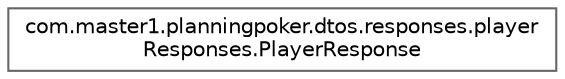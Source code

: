digraph "Graphical Class Hierarchy"
{
 // LATEX_PDF_SIZE
  bgcolor="transparent";
  edge [fontname=Helvetica,fontsize=10,labelfontname=Helvetica,labelfontsize=10];
  node [fontname=Helvetica,fontsize=10,shape=box,height=0.2,width=0.4];
  rankdir="LR";
  Node0 [id="Node000000",label="com.master1.planningpoker.dtos.responses.player\lResponses.PlayerResponse",height=0.2,width=0.4,color="grey40", fillcolor="white", style="filled",URL="$classcom_1_1master1_1_1planningpoker_1_1dtos_1_1responses_1_1player_responses_1_1_player_response.html",tooltip="Représente la réponse détaillée d'un joueur dans le jeu."];
}
